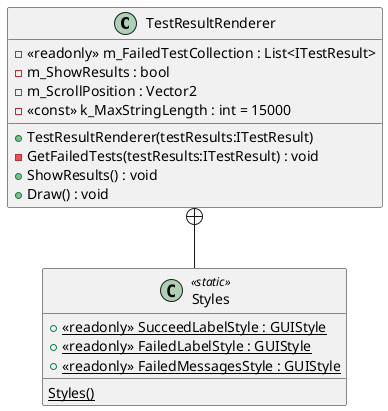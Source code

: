 @startuml
class TestResultRenderer {
    - <<readonly>> m_FailedTestCollection : List<ITestResult>
    - m_ShowResults : bool
    - m_ScrollPosition : Vector2
    + TestResultRenderer(testResults:ITestResult)
    - GetFailedTests(testResults:ITestResult) : void
    - <<const>> k_MaxStringLength : int = 15000
    + ShowResults() : void
    + Draw() : void
}
class Styles <<static>> {
    + {static} <<readonly>> SucceedLabelStyle : GUIStyle
    + {static} <<readonly>> FailedLabelStyle : GUIStyle
    + {static} <<readonly>> FailedMessagesStyle : GUIStyle
    {static} Styles()
}
TestResultRenderer +-- Styles
@enduml
